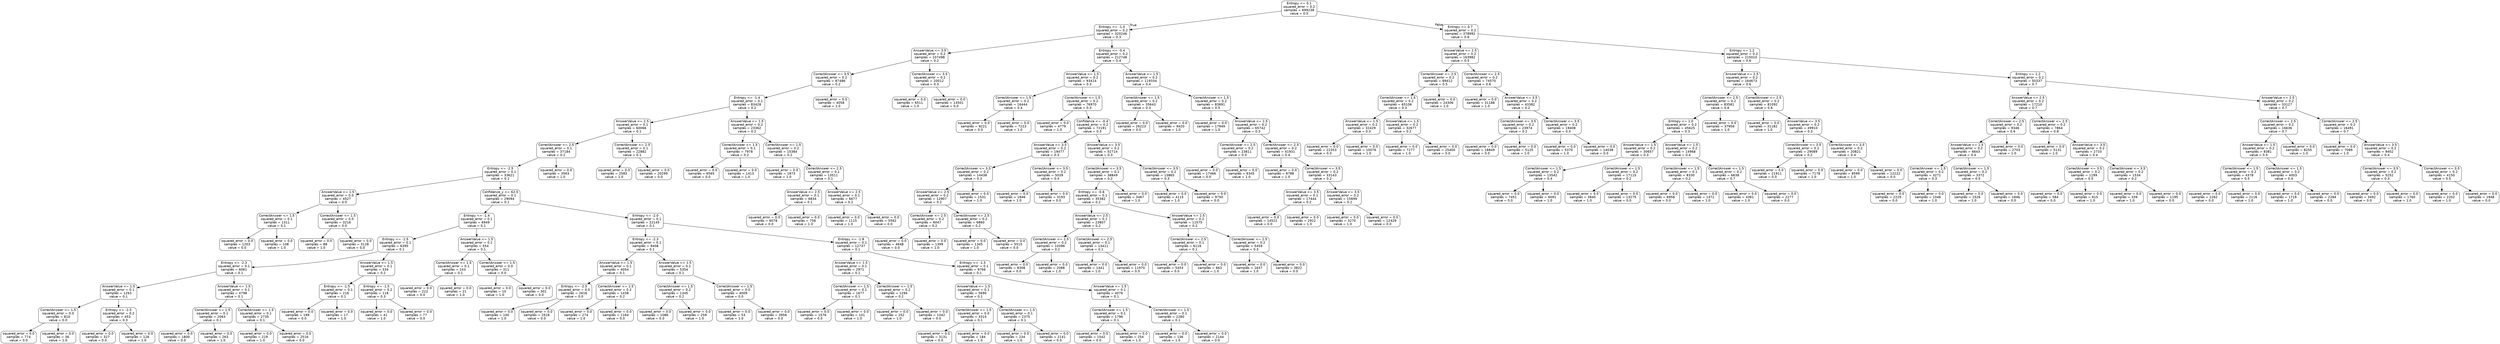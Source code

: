 digraph Tree {
node [shape=box, style="rounded", color="black", fontname="helvetica"] ;
edge [fontname="helvetica"] ;
0 [label="Entropy <= 0.1\nsquared_error = 0.2\nsamples = 699238\nvalue = 0.5"] ;
1 [label="Entropy <= -1.0\nsquared_error = 0.2\nsamples = 320246\nvalue = 0.3"] ;
0 -> 1 [labeldistance=2.5, labelangle=45, headlabel="True"] ;
2 [label="AnswerValue <= 3.5\nsquared_error = 0.2\nsamples = 107498\nvalue = 0.2"] ;
1 -> 2 ;
3 [label="CorrectAnswer <= 3.5\nsquared_error = 0.2\nsamples = 87486\nvalue = 0.2"] ;
2 -> 3 ;
4 [label="Entropy <= -1.4\nsquared_error = 0.1\nsamples = 83428\nvalue = 0.2"] ;
3 -> 4 ;
5 [label="AnswerValue <= 2.5\nsquared_error = 0.1\nsamples = 60066\nvalue = 0.1"] ;
4 -> 5 ;
6 [label="CorrectAnswer <= 2.5\nsquared_error = 0.1\nsamples = 37184\nvalue = 0.2"] ;
5 -> 6 ;
7 [label="Entropy <= -2.5\nsquared_error = 0.1\nsamples = 33621\nvalue = 0.1"] ;
6 -> 7 ;
8 [label="AnswerValue <= 1.5\nsquared_error = 0.0\nsamples = 4527\nvalue = 0.0"] ;
7 -> 8 ;
9 [label="CorrectAnswer <= 1.5\nsquared_error = 0.1\nsamples = 1311\nvalue = 0.1"] ;
8 -> 9 ;
10 [label="squared_error = 0.0\nsamples = 1203\nvalue = 0.0"] ;
9 -> 10 ;
11 [label="squared_error = 0.0\nsamples = 108\nvalue = 1.0"] ;
9 -> 11 ;
12 [label="CorrectAnswer <= 1.5\nsquared_error = 0.0\nsamples = 3216\nvalue = 0.0"] ;
8 -> 12 ;
13 [label="squared_error = 0.0\nsamples = 88\nvalue = 1.0"] ;
12 -> 13 ;
14 [label="squared_error = 0.0\nsamples = 3128\nvalue = 0.0"] ;
12 -> 14 ;
15 [label="Confidence_y <= 62.5\nsquared_error = 0.1\nsamples = 29094\nvalue = 0.1"] ;
7 -> 15 ;
16 [label="Entropy <= -1.4\nsquared_error = 0.1\nsamples = 6949\nvalue = 0.1"] ;
15 -> 16 ;
17 [label="Entropy <= -1.5\nsquared_error = 0.1\nsamples = 6395\nvalue = 0.1"] ;
16 -> 17 ;
18 [label="Entropy <= -2.3\nsquared_error = 0.1\nsamples = 6061\nvalue = 0.1"] ;
17 -> 18 ;
19 [label="AnswerValue <= 1.5\nsquared_error = 0.1\nsamples = 1263\nvalue = 0.1"] ;
18 -> 19 ;
20 [label="CorrectAnswer <= 1.5\nsquared_error = 0.0\nsamples = 810\nvalue = 0.0"] ;
19 -> 20 ;
21 [label="squared_error = 0.0\nsamples = 774\nvalue = 0.0"] ;
20 -> 21 ;
22 [label="squared_error = 0.0\nsamples = 36\nvalue = 1.0"] ;
20 -> 22 ;
23 [label="Entropy <= -2.5\nsquared_error = 0.2\nsamples = 453\nvalue = 0.3"] ;
19 -> 23 ;
24 [label="squared_error = 0.0\nsamples = 327\nvalue = 0.0"] ;
23 -> 24 ;
25 [label="squared_error = 0.0\nsamples = 126\nvalue = 1.0"] ;
23 -> 25 ;
26 [label="AnswerValue <= 1.5\nsquared_error = 0.1\nsamples = 4798\nvalue = 0.1"] ;
18 -> 26 ;
27 [label="CorrectAnswer <= 1.5\nsquared_error = 0.1\nsamples = 2063\nvalue = 0.1"] ;
26 -> 27 ;
28 [label="squared_error = 0.0\nsamples = 1800\nvalue = 0.0"] ;
27 -> 28 ;
29 [label="squared_error = 0.0\nsamples = 263\nvalue = 1.0"] ;
27 -> 29 ;
30 [label="CorrectAnswer <= 1.5\nsquared_error = 0.1\nsamples = 2735\nvalue = 0.1"] ;
26 -> 30 ;
31 [label="squared_error = 0.0\nsamples = 219\nvalue = 1.0"] ;
30 -> 31 ;
32 [label="squared_error = 0.0\nsamples = 2516\nvalue = 0.0"] ;
30 -> 32 ;
33 [label="AnswerValue <= 1.5\nsquared_error = 0.1\nsamples = 334\nvalue = 0.2"] ;
17 -> 33 ;
34 [label="Entropy <= -1.5\nsquared_error = 0.1\nsamples = 216\nvalue = 0.1"] ;
33 -> 34 ;
35 [label="squared_error = 0.0\nsamples = 199\nvalue = 0.0"] ;
34 -> 35 ;
36 [label="squared_error = 0.0\nsamples = 17\nvalue = 1.0"] ;
34 -> 36 ;
37 [label="Entropy <= -1.5\nsquared_error = 0.2\nsamples = 118\nvalue = 0.3"] ;
33 -> 37 ;
38 [label="squared_error = 0.0\nsamples = 41\nvalue = 1.0"] ;
37 -> 38 ;
39 [label="squared_error = 0.0\nsamples = 77\nvalue = 0.0"] ;
37 -> 39 ;
40 [label="AnswerValue <= 1.5\nsquared_error = 0.1\nsamples = 554\nvalue = 0.1"] ;
16 -> 40 ;
41 [label="CorrectAnswer <= 1.5\nsquared_error = 0.1\nsamples = 243\nvalue = 0.1"] ;
40 -> 41 ;
42 [label="squared_error = 0.0\nsamples = 222\nvalue = 0.0"] ;
41 -> 42 ;
43 [label="squared_error = 0.0\nsamples = 21\nvalue = 1.0"] ;
41 -> 43 ;
44 [label="CorrectAnswer <= 1.5\nsquared_error = 0.0\nsamples = 311\nvalue = 0.0"] ;
40 -> 44 ;
45 [label="squared_error = 0.0\nsamples = 10\nvalue = 1.0"] ;
44 -> 45 ;
46 [label="squared_error = 0.0\nsamples = 301\nvalue = 0.0"] ;
44 -> 46 ;
47 [label="Entropy <= -2.0\nsquared_error = 0.1\nsamples = 22145\nvalue = 0.1"] ;
15 -> 47 ;
48 [label="Entropy <= -2.3\nsquared_error = 0.1\nsamples = 9408\nvalue = 0.1"] ;
47 -> 48 ;
49 [label="AnswerValue <= 1.5\nsquared_error = 0.1\nsamples = 4054\nvalue = 0.1"] ;
48 -> 49 ;
50 [label="Entropy <= -2.5\nsquared_error = 0.0\nsamples = 2616\nvalue = 0.0"] ;
49 -> 50 ;
51 [label="squared_error = 0.0\nsamples = 100\nvalue = 1.0"] ;
50 -> 51 ;
52 [label="squared_error = 0.0\nsamples = 2516\nvalue = 0.0"] ;
50 -> 52 ;
53 [label="CorrectAnswer <= 1.5\nsquared_error = 0.2\nsamples = 1438\nvalue = 0.2"] ;
49 -> 53 ;
54 [label="squared_error = 0.0\nsamples = 274\nvalue = 1.0"] ;
53 -> 54 ;
55 [label="squared_error = 0.0\nsamples = 1164\nvalue = 0.0"] ;
53 -> 55 ;
56 [label="AnswerValue <= 1.5\nsquared_error = 0.1\nsamples = 5354\nvalue = 0.1"] ;
48 -> 56 ;
57 [label="CorrectAnswer <= 1.5\nsquared_error = 0.2\nsamples = 1345\nvalue = 0.2"] ;
56 -> 57 ;
58 [label="squared_error = 0.0\nsamples = 1086\nvalue = 0.0"] ;
57 -> 58 ;
59 [label="squared_error = 0.0\nsamples = 259\nvalue = 1.0"] ;
57 -> 59 ;
60 [label="CorrectAnswer <= 1.5\nsquared_error = 0.0\nsamples = 4009\nvalue = 0.0"] ;
56 -> 60 ;
61 [label="squared_error = 0.0\nsamples = 53\nvalue = 1.0"] ;
60 -> 61 ;
62 [label="squared_error = 0.0\nsamples = 3956\nvalue = 0.0"] ;
60 -> 62 ;
63 [label="Entropy <= -1.8\nsquared_error = 0.1\nsamples = 12737\nvalue = 0.1"] ;
47 -> 63 ;
64 [label="AnswerValue <= 1.5\nsquared_error = 0.1\nsamples = 2971\nvalue = 0.1"] ;
63 -> 64 ;
65 [label="CorrectAnswer <= 1.5\nsquared_error = 0.1\nsamples = 1677\nvalue = 0.1"] ;
64 -> 65 ;
66 [label="squared_error = 0.0\nsamples = 1576\nvalue = 0.0"] ;
65 -> 66 ;
67 [label="squared_error = 0.0\nsamples = 101\nvalue = 1.0"] ;
65 -> 67 ;
68 [label="CorrectAnswer <= 1.5\nsquared_error = 0.2\nsamples = 1294\nvalue = 0.2"] ;
64 -> 68 ;
69 [label="squared_error = 0.0\nsamples = 252\nvalue = 1.0"] ;
68 -> 69 ;
70 [label="squared_error = 0.0\nsamples = 1042\nvalue = 0.0"] ;
68 -> 70 ;
71 [label="Entropy <= -1.5\nsquared_error = 0.1\nsamples = 9766\nvalue = 0.1"] ;
63 -> 71 ;
72 [label="AnswerValue <= 1.5\nsquared_error = 0.1\nsamples = 5690\nvalue = 0.1"] ;
71 -> 72 ;
73 [label="CorrectAnswer <= 1.5\nsquared_error = 0.0\nsamples = 3315\nvalue = 0.1"] ;
72 -> 73 ;
74 [label="squared_error = 0.0\nsamples = 3131\nvalue = 0.0"] ;
73 -> 74 ;
75 [label="squared_error = 0.0\nsamples = 184\nvalue = 1.0"] ;
73 -> 75 ;
76 [label="CorrectAnswer <= 1.5\nsquared_error = 0.1\nsamples = 2375\nvalue = 0.1"] ;
72 -> 76 ;
77 [label="squared_error = 0.0\nsamples = 234\nvalue = 1.0"] ;
76 -> 77 ;
78 [label="squared_error = 0.0\nsamples = 2141\nvalue = 0.0"] ;
76 -> 78 ;
79 [label="AnswerValue <= 1.5\nsquared_error = 0.1\nsamples = 4076\nvalue = 0.1"] ;
71 -> 79 ;
80 [label="CorrectAnswer <= 1.5\nsquared_error = 0.1\nsamples = 1796\nvalue = 0.1"] ;
79 -> 80 ;
81 [label="squared_error = 0.0\nsamples = 1542\nvalue = 0.0"] ;
80 -> 81 ;
82 [label="squared_error = 0.0\nsamples = 254\nvalue = 1.0"] ;
80 -> 82 ;
83 [label="CorrectAnswer <= 1.5\nsquared_error = 0.1\nsamples = 2280\nvalue = 0.1"] ;
79 -> 83 ;
84 [label="squared_error = 0.0\nsamples = 136\nvalue = 1.0"] ;
83 -> 84 ;
85 [label="squared_error = 0.0\nsamples = 2144\nvalue = 0.0"] ;
83 -> 85 ;
86 [label="squared_error = 0.0\nsamples = 3563\nvalue = 1.0"] ;
6 -> 86 ;
87 [label="CorrectAnswer <= 2.5\nsquared_error = 0.1\nsamples = 22882\nvalue = 0.1"] ;
5 -> 87 ;
88 [label="squared_error = 0.0\nsamples = 2583\nvalue = 1.0"] ;
87 -> 88 ;
89 [label="squared_error = 0.0\nsamples = 20299\nvalue = 0.0"] ;
87 -> 89 ;
90 [label="AnswerValue <= 1.5\nsquared_error = 0.2\nsamples = 23362\nvalue = 0.2"] ;
4 -> 90 ;
91 [label="CorrectAnswer <= 1.5\nsquared_error = 0.1\nsamples = 7978\nvalue = 0.2"] ;
90 -> 91 ;
92 [label="squared_error = 0.0\nsamples = 6565\nvalue = 0.0"] ;
91 -> 92 ;
93 [label="squared_error = 0.0\nsamples = 1413\nvalue = 1.0"] ;
91 -> 93 ;
94 [label="CorrectAnswer <= 1.5\nsquared_error = 0.2\nsamples = 15384\nvalue = 0.2"] ;
90 -> 94 ;
95 [label="squared_error = 0.0\nsamples = 1873\nvalue = 1.0"] ;
94 -> 95 ;
96 [label="CorrectAnswer <= 2.5\nsquared_error = 0.1\nsamples = 13511\nvalue = 0.1"] ;
94 -> 96 ;
97 [label="AnswerValue <= 2.5\nsquared_error = 0.1\nsamples = 6834\nvalue = 0.1"] ;
96 -> 97 ;
98 [label="squared_error = 0.0\nsamples = 6078\nvalue = 0.0"] ;
97 -> 98 ;
99 [label="squared_error = 0.0\nsamples = 756\nvalue = 1.0"] ;
97 -> 99 ;
100 [label="AnswerValue <= 2.5\nsquared_error = 0.1\nsamples = 6677\nvalue = 0.2"] ;
96 -> 100 ;
101 [label="squared_error = 0.0\nsamples = 1115\nvalue = 1.0"] ;
100 -> 101 ;
102 [label="squared_error = 0.0\nsamples = 5562\nvalue = 0.0"] ;
100 -> 102 ;
103 [label="squared_error = 0.0\nsamples = 4058\nvalue = 1.0"] ;
3 -> 103 ;
104 [label="CorrectAnswer <= 3.5\nsquared_error = 0.2\nsamples = 20012\nvalue = 0.3"] ;
2 -> 104 ;
105 [label="squared_error = 0.0\nsamples = 6511\nvalue = 1.0"] ;
104 -> 105 ;
106 [label="squared_error = 0.0\nsamples = 13501\nvalue = 0.0"] ;
104 -> 106 ;
107 [label="Entropy <= -0.4\nsquared_error = 0.2\nsamples = 212748\nvalue = 0.4"] ;
1 -> 107 ;
108 [label="AnswerValue <= 1.5\nsquared_error = 0.2\nsamples = 93414\nvalue = 0.3"] ;
107 -> 108 ;
109 [label="CorrectAnswer <= 1.5\nsquared_error = 0.2\nsamples = 16444\nvalue = 0.4"] ;
108 -> 109 ;
110 [label="squared_error = 0.0\nsamples = 9221\nvalue = 0.0"] ;
109 -> 110 ;
111 [label="squared_error = 0.0\nsamples = 7223\nvalue = 1.0"] ;
109 -> 111 ;
112 [label="CorrectAnswer <= 1.5\nsquared_error = 0.2\nsamples = 76970\nvalue = 0.3"] ;
108 -> 112 ;
113 [label="squared_error = 0.0\nsamples = 4779\nvalue = 1.0"] ;
112 -> 113 ;
114 [label="Confidence <= -0.4\nsquared_error = 0.2\nsamples = 72191\nvalue = 0.3"] ;
112 -> 114 ;
115 [label="AnswerValue <= 3.5\nsquared_error = 0.2\nsamples = 19477\nvalue = 0.3"] ;
114 -> 115 ;
116 [label="CorrectAnswer <= 3.5\nsquared_error = 0.2\nsamples = 14438\nvalue = 0.3"] ;
115 -> 116 ;
117 [label="AnswerValue <= 2.5\nsquared_error = 0.2\nsamples = 12907\nvalue = 0.2"] ;
116 -> 117 ;
118 [label="CorrectAnswer <= 2.5\nsquared_error = 0.2\nsamples = 6047\nvalue = 0.2"] ;
117 -> 118 ;
119 [label="squared_error = 0.0\nsamples = 4648\nvalue = 0.0"] ;
118 -> 119 ;
120 [label="squared_error = 0.0\nsamples = 1399\nvalue = 1.0"] ;
118 -> 120 ;
121 [label="CorrectAnswer <= 2.5\nsquared_error = 0.2\nsamples = 6860\nvalue = 0.2"] ;
117 -> 121 ;
122 [label="squared_error = 0.0\nsamples = 1345\nvalue = 1.0"] ;
121 -> 122 ;
123 [label="squared_error = 0.0\nsamples = 5515\nvalue = 0.0"] ;
121 -> 123 ;
124 [label="squared_error = 0.0\nsamples = 1531\nvalue = 1.0"] ;
116 -> 124 ;
125 [label="CorrectAnswer <= 3.5\nsquared_error = 0.2\nsamples = 5039\nvalue = 0.4"] ;
115 -> 125 ;
126 [label="squared_error = 0.0\nsamples = 1846\nvalue = 1.0"] ;
125 -> 126 ;
127 [label="squared_error = 0.0\nsamples = 3193\nvalue = 0.0"] ;
125 -> 127 ;
128 [label="AnswerValue <= 3.5\nsquared_error = 0.2\nsamples = 52714\nvalue = 0.3"] ;
114 -> 128 ;
129 [label="CorrectAnswer <= 3.5\nsquared_error = 0.2\nsamples = 38849\nvalue = 0.2"] ;
128 -> 129 ;
130 [label="Entropy <= -0.6\nsquared_error = 0.1\nsamples = 35382\nvalue = 0.2"] ;
129 -> 130 ;
131 [label="AnswerValue <= 2.5\nsquared_error = 0.1\nsamples = 23807\nvalue = 0.2"] ;
130 -> 131 ;
132 [label="CorrectAnswer <= 2.5\nsquared_error = 0.2\nsamples = 10396\nvalue = 0.2"] ;
131 -> 132 ;
133 [label="squared_error = 0.0\nsamples = 8308\nvalue = 0.0"] ;
132 -> 133 ;
134 [label="squared_error = 0.0\nsamples = 2088\nvalue = 1.0"] ;
132 -> 134 ;
135 [label="CorrectAnswer <= 2.5\nsquared_error = 0.1\nsamples = 13411\nvalue = 0.1"] ;
131 -> 135 ;
136 [label="squared_error = 0.0\nsamples = 1441\nvalue = 1.0"] ;
135 -> 136 ;
137 [label="squared_error = 0.0\nsamples = 11970\nvalue = 0.0"] ;
135 -> 137 ;
138 [label="AnswerValue <= 2.5\nsquared_error = 0.2\nsamples = 11575\nvalue = 0.2"] ;
130 -> 138 ;
139 [label="CorrectAnswer <= 2.5\nsquared_error = 0.1\nsamples = 6116\nvalue = 0.1"] ;
138 -> 139 ;
140 [label="squared_error = 0.0\nsamples = 5453\nvalue = 0.0"] ;
139 -> 140 ;
141 [label="squared_error = 0.0\nsamples = 663\nvalue = 1.0"] ;
139 -> 141 ;
142 [label="CorrectAnswer <= 2.5\nsquared_error = 0.2\nsamples = 5459\nvalue = 0.3"] ;
138 -> 142 ;
143 [label="squared_error = 0.0\nsamples = 1637\nvalue = 1.0"] ;
142 -> 143 ;
144 [label="squared_error = 0.0\nsamples = 3822\nvalue = 0.0"] ;
142 -> 144 ;
145 [label="squared_error = 0.0\nsamples = 3467\nvalue = 1.0"] ;
129 -> 145 ;
146 [label="CorrectAnswer <= 3.5\nsquared_error = 0.2\nsamples = 13865\nvalue = 0.3"] ;
128 -> 146 ;
147 [label="squared_error = 0.0\nsamples = 4115\nvalue = 1.0"] ;
146 -> 147 ;
148 [label="squared_error = 0.0\nsamples = 9750\nvalue = 0.0"] ;
146 -> 148 ;
149 [label="AnswerValue <= 1.5\nsquared_error = 0.2\nsamples = 119334\nvalue = 0.4"] ;
107 -> 149 ;
150 [label="CorrectAnswer <= 1.5\nsquared_error = 0.2\nsamples = 35643\nvalue = 0.3"] ;
149 -> 150 ;
151 [label="squared_error = 0.0\nsamples = 26223\nvalue = 0.0"] ;
150 -> 151 ;
152 [label="squared_error = 0.0\nsamples = 9420\nvalue = 1.0"] ;
150 -> 152 ;
153 [label="CorrectAnswer <= 1.5\nsquared_error = 0.2\nsamples = 83691\nvalue = 0.5"] ;
149 -> 153 ;
154 [label="squared_error = 0.0\nsamples = 17949\nvalue = 1.0"] ;
153 -> 154 ;
155 [label="AnswerValue <= 2.5\nsquared_error = 0.2\nsamples = 65742\nvalue = 0.3"] ;
153 -> 155 ;
156 [label="CorrectAnswer <= 2.5\nsquared_error = 0.2\nsamples = 23811\nvalue = 0.3"] ;
155 -> 156 ;
157 [label="squared_error = 0.0\nsamples = 17466\nvalue = 0.0"] ;
156 -> 157 ;
158 [label="squared_error = 0.0\nsamples = 6345\nvalue = 1.0"] ;
156 -> 158 ;
159 [label="CorrectAnswer <= 2.5\nsquared_error = 0.2\nsamples = 41931\nvalue = 0.4"] ;
155 -> 159 ;
160 [label="squared_error = 0.0\nsamples = 8788\nvalue = 1.0"] ;
159 -> 160 ;
161 [label="CorrectAnswer <= 3.5\nsquared_error = 0.2\nsamples = 33143\nvalue = 0.2"] ;
159 -> 161 ;
162 [label="AnswerValue <= 3.5\nsquared_error = 0.1\nsamples = 17444\nvalue = 0.2"] ;
161 -> 162 ;
163 [label="squared_error = 0.0\nsamples = 14522\nvalue = 0.0"] ;
162 -> 163 ;
164 [label="squared_error = 0.0\nsamples = 2922\nvalue = 1.0"] ;
162 -> 164 ;
165 [label="AnswerValue <= 3.5\nsquared_error = 0.2\nsamples = 15699\nvalue = 0.2"] ;
161 -> 165 ;
166 [label="squared_error = 0.0\nsamples = 3270\nvalue = 1.0"] ;
165 -> 166 ;
167 [label="squared_error = 0.0\nsamples = 12429\nvalue = 0.0"] ;
165 -> 167 ;
168 [label="Entropy <= 0.7\nsquared_error = 0.2\nsamples = 378992\nvalue = 0.6"] ;
0 -> 168 [labeldistance=2.5, labelangle=-45, headlabel="False"] ;
169 [label="AnswerValue <= 2.5\nsquared_error = 0.2\nsamples = 163982\nvalue = 0.5"] ;
168 -> 169 ;
170 [label="CorrectAnswer <= 2.5\nsquared_error = 0.2\nsamples = 89412\nvalue = 0.5"] ;
169 -> 170 ;
171 [label="CorrectAnswer <= 1.5\nsquared_error = 0.2\nsamples = 65106\nvalue = 0.3"] ;
170 -> 171 ;
172 [label="AnswerValue <= 1.5\nsquared_error = 0.2\nsamples = 32429\nvalue = 0.3"] ;
171 -> 172 ;
173 [label="squared_error = 0.0\nsamples = 22353\nvalue = 0.0"] ;
172 -> 173 ;
174 [label="squared_error = 0.0\nsamples = 10076\nvalue = 1.0"] ;
172 -> 174 ;
175 [label="AnswerValue <= 1.5\nsquared_error = 0.2\nsamples = 32677\nvalue = 0.2"] ;
171 -> 175 ;
176 [label="squared_error = 0.0\nsamples = 7277\nvalue = 1.0"] ;
175 -> 176 ;
177 [label="squared_error = 0.0\nsamples = 25400\nvalue = 0.0"] ;
175 -> 177 ;
178 [label="squared_error = 0.0\nsamples = 24306\nvalue = 1.0"] ;
170 -> 178 ;
179 [label="CorrectAnswer <= 2.5\nsquared_error = 0.2\nsamples = 74570\nvalue = 0.6"] ;
169 -> 179 ;
180 [label="squared_error = 0.0\nsamples = 31188\nvalue = 1.0"] ;
179 -> 180 ;
181 [label="AnswerValue <= 3.5\nsquared_error = 0.2\nsamples = 43382\nvalue = 0.2"] ;
179 -> 181 ;
182 [label="CorrectAnswer <= 3.5\nsquared_error = 0.2\nsamples = 23974\nvalue = 0.2"] ;
181 -> 182 ;
183 [label="squared_error = 0.0\nsamples = 18849\nvalue = 0.0"] ;
182 -> 183 ;
184 [label="squared_error = 0.0\nsamples = 5125\nvalue = 1.0"] ;
182 -> 184 ;
185 [label="CorrectAnswer <= 3.5\nsquared_error = 0.2\nsamples = 19408\nvalue = 0.3"] ;
181 -> 185 ;
186 [label="squared_error = 0.0\nsamples = 5370\nvalue = 1.0"] ;
185 -> 186 ;
187 [label="squared_error = 0.0\nsamples = 14038\nvalue = 0.0"] ;
185 -> 187 ;
188 [label="Entropy <= 1.2\nsquared_error = 0.2\nsamples = 215010\nvalue = 0.6"] ;
168 -> 188 ;
189 [label="AnswerValue <= 2.5\nsquared_error = 0.2\nsamples = 164673\nvalue = 0.6"] ;
188 -> 189 ;
190 [label="CorrectAnswer <= 2.5\nsquared_error = 0.2\nsamples = 83581\nvalue = 0.6"] ;
189 -> 190 ;
191 [label="Entropy <= 1.0\nsquared_error = 0.2\nsamples = 45625\nvalue = 0.3"] ;
190 -> 191 ;
192 [label="AnswerValue <= 1.5\nsquared_error = 0.2\nsamples = 30657\nvalue = 0.3"] ;
191 -> 192 ;
193 [label="CorrectAnswer <= 1.5\nsquared_error = 0.2\nsamples = 13542\nvalue = 0.4"] ;
192 -> 193 ;
194 [label="squared_error = 0.0\nsamples = 7451\nvalue = 0.0"] ;
193 -> 194 ;
195 [label="squared_error = 0.0\nsamples = 6091\nvalue = 1.0"] ;
193 -> 195 ;
196 [label="CorrectAnswer <= 1.5\nsquared_error = 0.2\nsamples = 17115\nvalue = 0.2"] ;
192 -> 196 ;
197 [label="squared_error = 0.0\nsamples = 3840\nvalue = 1.0"] ;
196 -> 197 ;
198 [label="squared_error = 0.0\nsamples = 13275\nvalue = 0.0"] ;
196 -> 198 ;
199 [label="AnswerValue <= 1.5\nsquared_error = 0.2\nsamples = 14968\nvalue = 0.4"] ;
191 -> 199 ;
200 [label="CorrectAnswer <= 1.5\nsquared_error = 0.1\nsamples = 8330\nvalue = 0.2"] ;
199 -> 200 ;
201 [label="squared_error = 0.0\nsamples = 6958\nvalue = 0.0"] ;
200 -> 201 ;
202 [label="squared_error = 0.0\nsamples = 1372\nvalue = 1.0"] ;
200 -> 202 ;
203 [label="CorrectAnswer <= 1.5\nsquared_error = 0.2\nsamples = 6638\nvalue = 0.7"] ;
199 -> 203 ;
204 [label="squared_error = 0.0\nsamples = 4361\nvalue = 1.0"] ;
203 -> 204 ;
205 [label="squared_error = 0.0\nsamples = 2277\nvalue = 0.0"] ;
203 -> 205 ;
206 [label="squared_error = 0.0\nsamples = 37956\nvalue = 1.0"] ;
190 -> 206 ;
207 [label="CorrectAnswer <= 2.5\nsquared_error = 0.2\nsamples = 81092\nvalue = 0.6"] ;
189 -> 207 ;
208 [label="squared_error = 0.0\nsamples = 31182\nvalue = 1.0"] ;
207 -> 208 ;
209 [label="AnswerValue <= 3.5\nsquared_error = 0.2\nsamples = 49910\nvalue = 0.3"] ;
207 -> 209 ;
210 [label="CorrectAnswer <= 3.5\nsquared_error = 0.2\nsamples = 29089\nvalue = 0.2"] ;
209 -> 210 ;
211 [label="squared_error = 0.0\nsamples = 21911\nvalue = 0.0"] ;
210 -> 211 ;
212 [label="squared_error = 0.0\nsamples = 7178\nvalue = 1.0"] ;
210 -> 212 ;
213 [label="CorrectAnswer <= 3.5\nsquared_error = 0.2\nsamples = 20821\nvalue = 0.4"] ;
209 -> 213 ;
214 [label="squared_error = 0.0\nsamples = 8599\nvalue = 1.0"] ;
213 -> 214 ;
215 [label="squared_error = 0.0\nsamples = 12222\nvalue = 0.0"] ;
213 -> 215 ;
216 [label="Entropy <= 1.2\nsquared_error = 0.2\nsamples = 50337\nvalue = 0.7"] ;
188 -> 216 ;
217 [label="AnswerValue <= 2.5\nsquared_error = 0.2\nsamples = 17210\nvalue = 0.7"] ;
216 -> 217 ;
218 [label="CorrectAnswer <= 2.5\nsquared_error = 0.2\nsamples = 9346\nvalue = 0.6"] ;
217 -> 218 ;
219 [label="AnswerValue <= 1.5\nsquared_error = 0.2\nsamples = 6643\nvalue = 0.4"] ;
218 -> 219 ;
220 [label="CorrectAnswer <= 1.5\nsquared_error = 0.2\nsamples = 3271\nvalue = 0.3"] ;
219 -> 220 ;
221 [label="squared_error = 0.0\nsamples = 2225\nvalue = 0.0"] ;
220 -> 221 ;
222 [label="squared_error = 0.0\nsamples = 1046\nvalue = 1.0"] ;
220 -> 222 ;
223 [label="CorrectAnswer <= 1.5\nsquared_error = 0.2\nsamples = 3372\nvalue = 0.5"] ;
219 -> 223 ;
224 [label="squared_error = 0.0\nsamples = 1526\nvalue = 1.0"] ;
223 -> 224 ;
225 [label="squared_error = 0.0\nsamples = 1846\nvalue = 0.0"] ;
223 -> 225 ;
226 [label="squared_error = 0.0\nsamples = 2703\nvalue = 1.0"] ;
218 -> 226 ;
227 [label="CorrectAnswer <= 2.5\nsquared_error = 0.2\nsamples = 7864\nvalue = 0.8"] ;
217 -> 227 ;
228 [label="squared_error = 0.0\nsamples = 5131\nvalue = 1.0"] ;
227 -> 228 ;
229 [label="AnswerValue <= 3.5\nsquared_error = 0.2\nsamples = 2733\nvalue = 0.4"] ;
227 -> 229 ;
230 [label="CorrectAnswer <= 3.5\nsquared_error = 0.2\nsamples = 1199\nvalue = 0.5"] ;
229 -> 230 ;
231 [label="squared_error = 0.0\nsamples = 584\nvalue = 0.0"] ;
230 -> 231 ;
232 [label="squared_error = 0.0\nsamples = 615\nvalue = 1.0"] ;
230 -> 232 ;
233 [label="CorrectAnswer <= 3.5\nsquared_error = 0.2\nsamples = 1534\nvalue = 0.2"] ;
229 -> 233 ;
234 [label="squared_error = 0.0\nsamples = 339\nvalue = 1.0"] ;
233 -> 234 ;
235 [label="squared_error = 0.0\nsamples = 1195\nvalue = 0.0"] ;
233 -> 235 ;
236 [label="AnswerValue <= 2.5\nsquared_error = 0.2\nsamples = 33127\nvalue = 0.7"] ;
216 -> 236 ;
237 [label="CorrectAnswer <= 2.5\nsquared_error = 0.2\nsamples = 16636\nvalue = 0.7"] ;
236 -> 237 ;
238 [label="AnswerValue <= 1.5\nsquared_error = 0.2\nsamples = 8381\nvalue = 0.5"] ;
237 -> 238 ;
239 [label="CorrectAnswer <= 1.5\nsquared_error = 0.2\nsamples = 4378\nvalue = 0.5"] ;
238 -> 239 ;
240 [label="squared_error = 0.0\nsamples = 2262\nvalue = 0.0"] ;
239 -> 240 ;
241 [label="squared_error = 0.0\nsamples = 2116\nvalue = 1.0"] ;
239 -> 241 ;
242 [label="CorrectAnswer <= 1.5\nsquared_error = 0.2\nsamples = 4003\nvalue = 0.4"] ;
238 -> 242 ;
243 [label="squared_error = 0.0\nsamples = 1719\nvalue = 1.0"] ;
242 -> 243 ;
244 [label="squared_error = 0.0\nsamples = 2284\nvalue = 0.0"] ;
242 -> 244 ;
245 [label="squared_error = 0.0\nsamples = 8255\nvalue = 1.0"] ;
237 -> 245 ;
246 [label="CorrectAnswer <= 2.5\nsquared_error = 0.2\nsamples = 16491\nvalue = 0.7"] ;
236 -> 246 ;
247 [label="squared_error = 0.0\nsamples = 7089\nvalue = 1.0"] ;
246 -> 247 ;
248 [label="AnswerValue <= 3.5\nsquared_error = 0.2\nsamples = 9402\nvalue = 0.4"] ;
246 -> 248 ;
249 [label="CorrectAnswer <= 3.5\nsquared_error = 0.2\nsamples = 5252\nvalue = 0.3"] ;
248 -> 249 ;
250 [label="squared_error = 0.0\nsamples = 3492\nvalue = 0.0"] ;
249 -> 250 ;
251 [label="squared_error = 0.0\nsamples = 1760\nvalue = 1.0"] ;
249 -> 251 ;
252 [label="CorrectAnswer <= 3.5\nsquared_error = 0.2\nsamples = 4150\nvalue = 0.5"] ;
248 -> 252 ;
253 [label="squared_error = 0.0\nsamples = 2202\nvalue = 1.0"] ;
252 -> 253 ;
254 [label="squared_error = 0.0\nsamples = 1948\nvalue = 0.0"] ;
252 -> 254 ;
}
